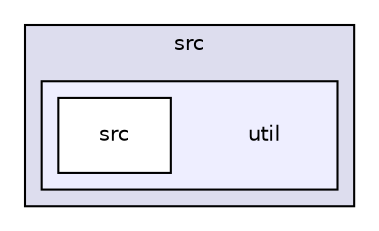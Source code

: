 digraph "util" {
  compound=true
  node [ fontsize="10", fontname="Helvetica"];
  edge [ labelfontsize="10", labelfontname="Helvetica"];
  subgraph clusterdir_f1088fd5787ec54579a083ac6ac4d0eb {
    graph [ bgcolor="#ddddee", pencolor="black", label="src" fontname="Helvetica", fontsize="10", URL="dir_f1088fd5787ec54579a083ac6ac4d0eb.html"]
  subgraph clusterdir_2b37cfdf4e4d900567ea471597b8dab3 {
    graph [ bgcolor="#eeeeff", pencolor="black", label="" URL="dir_2b37cfdf4e4d900567ea471597b8dab3.html"];
    dir_2b37cfdf4e4d900567ea471597b8dab3 [shape=plaintext label="util"];
    dir_05e9b3d0545961ac7e35369b4cba0c9c [shape=box label="src" color="black" fillcolor="white" style="filled" URL="dir_05e9b3d0545961ac7e35369b4cba0c9c.html"];
  }
  }
}
